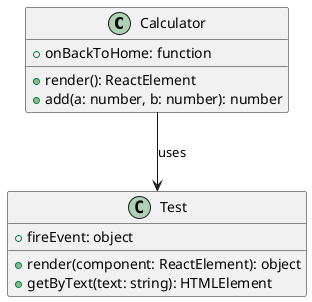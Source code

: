 
@startuml
class Calculator {
    +onBackToHome: function
    +render(): ReactElement
    +add(a: number, b: number): number
}

class Test {
    +render(component: ReactElement): object
    +getByText(text: string): HTMLElement
    +fireEvent: object
}

Calculator --> Test : uses
@enduml
